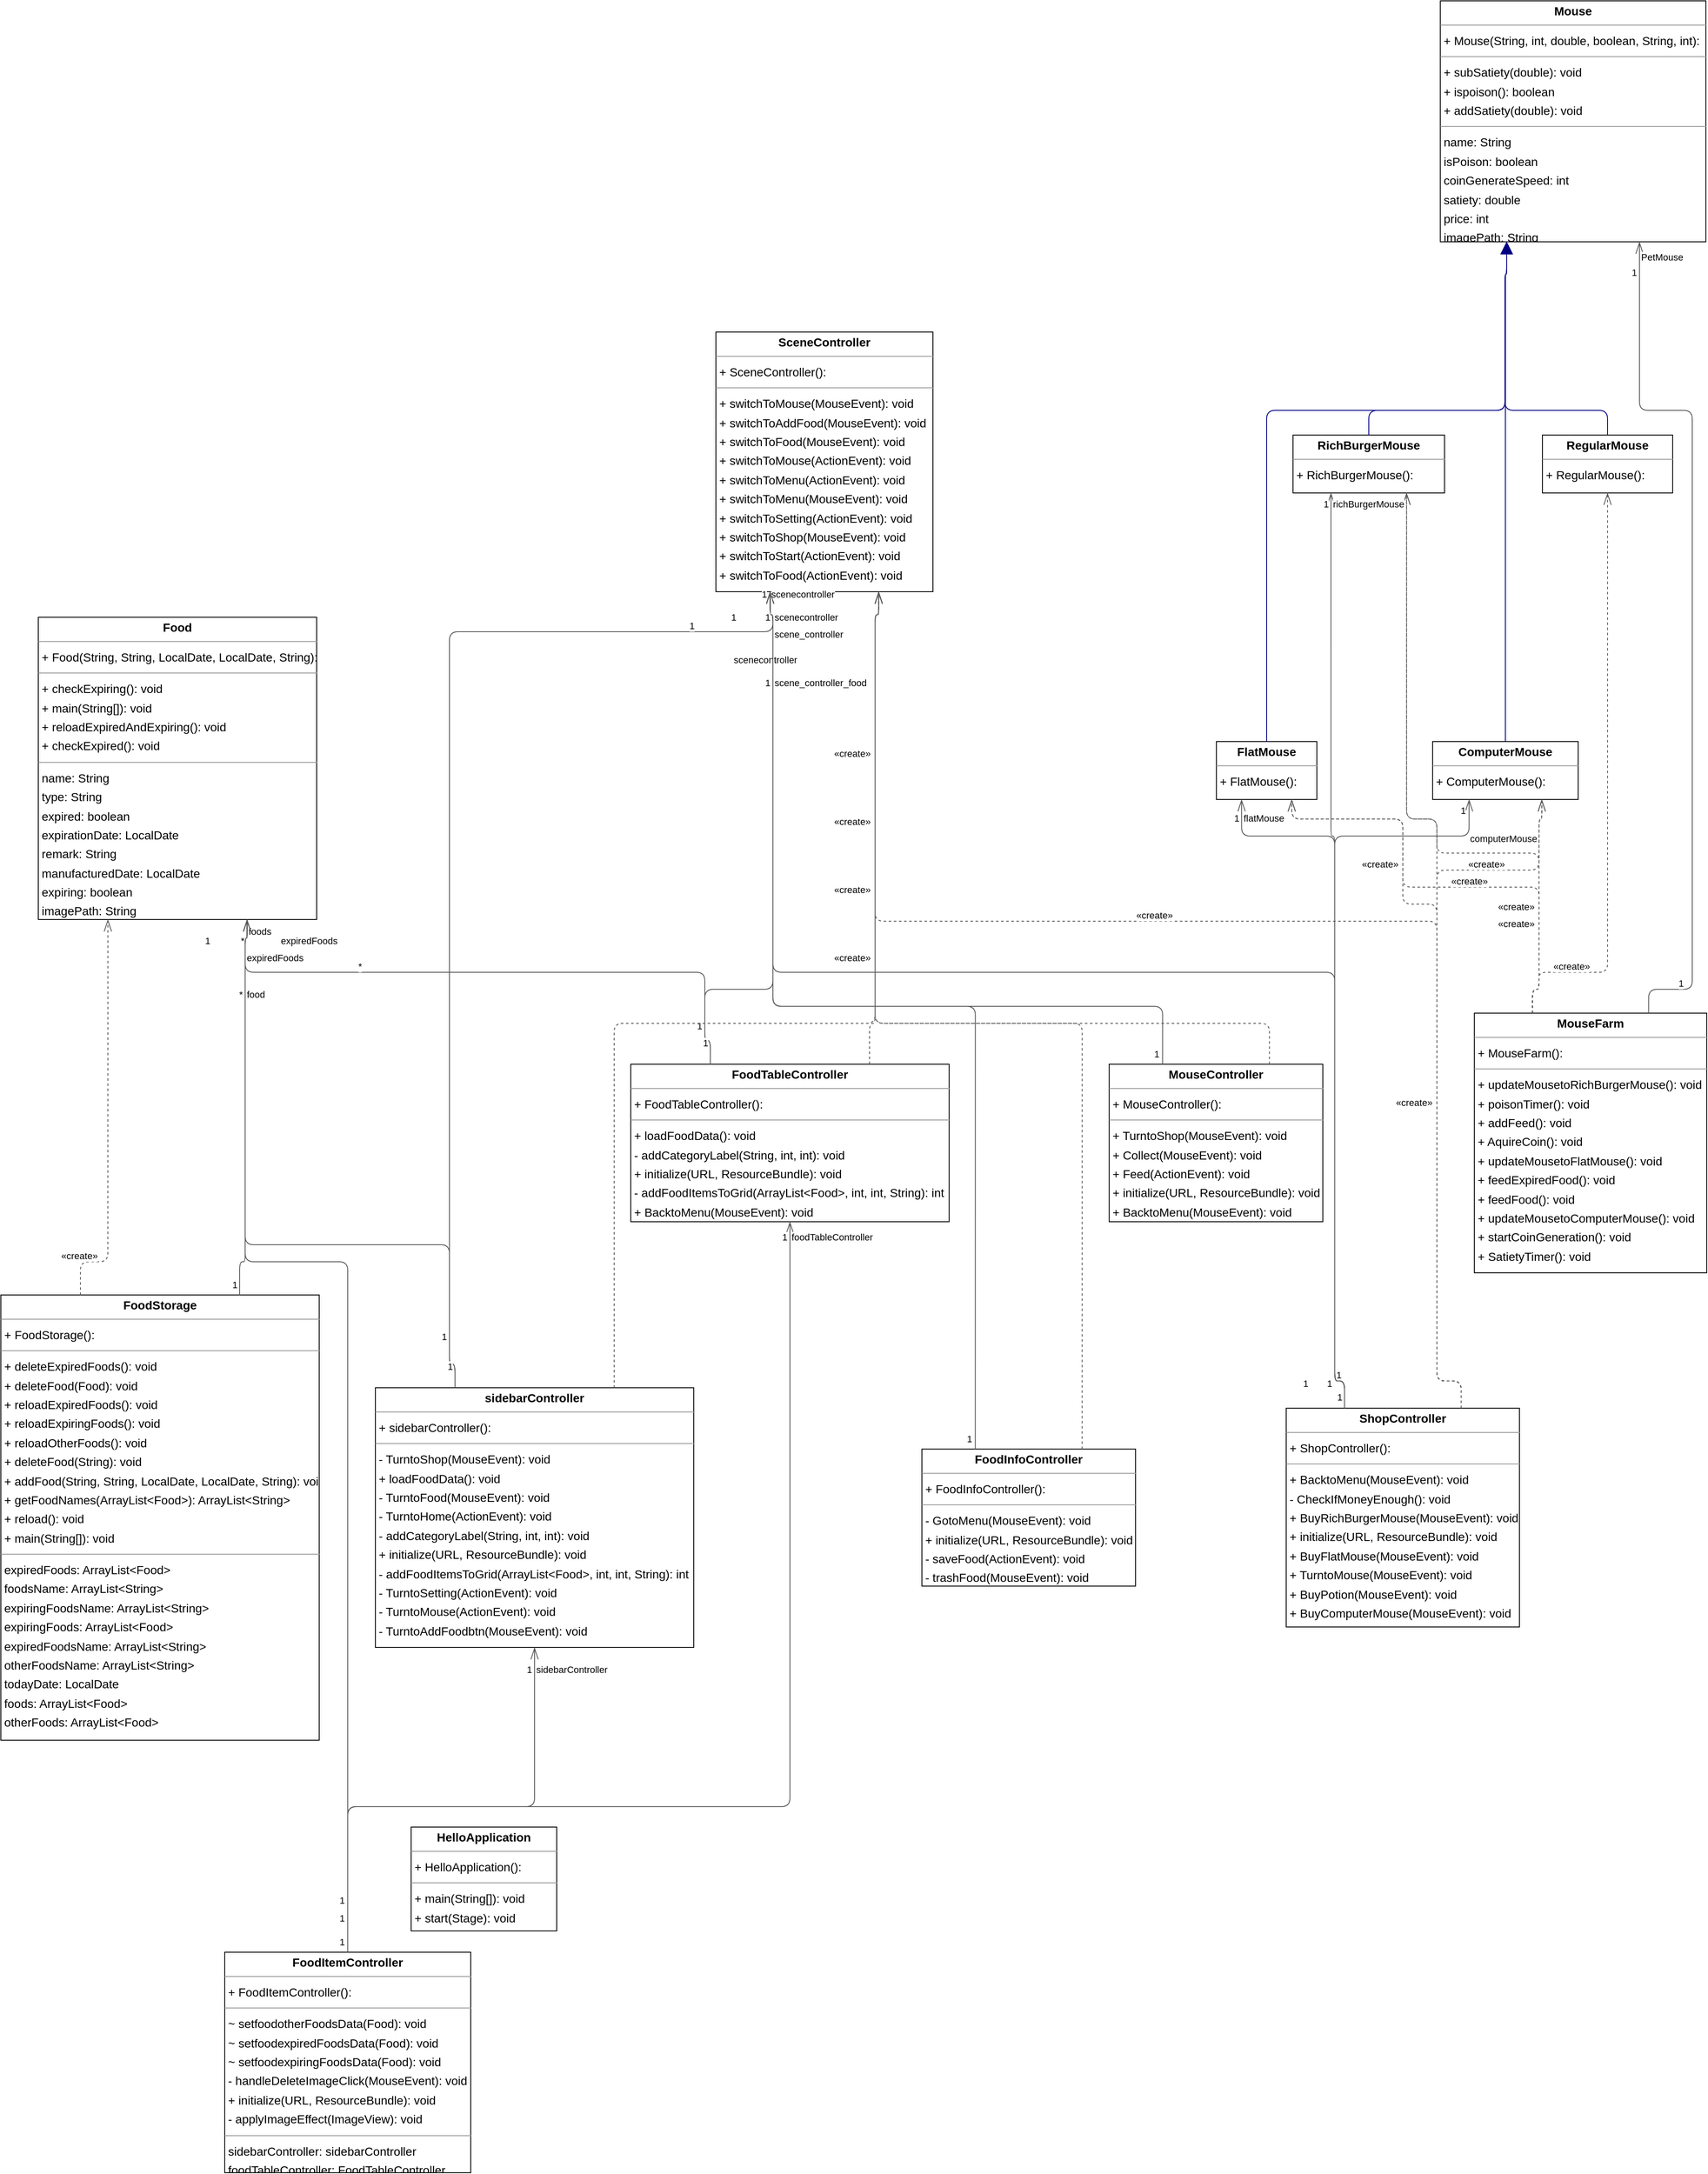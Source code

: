<mxGraphModel dx="0" dy="0" grid="1" gridSize="10" guides="1" tooltips="1" connect="1" arrows="1" fold="1" page="0" pageScale="1" background="none" math="0" shadow="0">
  <root>
    <mxCell id="0" />
    <mxCell id="1" parent="0" />
    <mxCell id="node0" parent="1" vertex="1" value="&lt;p style=&quot;margin:0px;margin-top:4px;text-align:center;&quot;&gt;&lt;b&gt;ComputerMouse&lt;/b&gt;&lt;/p&gt;&lt;hr size=&quot;1&quot;/&gt;&lt;p style=&quot;margin:0 0 0 4px;line-height:1.6;&quot;&gt;+ ComputerMouse(): &lt;/p&gt;" style="verticalAlign=top;align=left;overflow=fill;fontSize=14;fontFamily=Helvetica;html=1;rounded=0;shadow=0;comic=0;labelBackgroundColor=none;strokeWidth=1;">
      <mxGeometry x="1587" y="857" width="171" height="68" as="geometry" />
    </mxCell>
    <mxCell id="node13" parent="1" vertex="1" value="&lt;p style=&quot;margin:0px;margin-top:4px;text-align:center;&quot;&gt;&lt;b&gt;FlatMouse&lt;/b&gt;&lt;/p&gt;&lt;hr size=&quot;1&quot;/&gt;&lt;p style=&quot;margin:0 0 0 4px;line-height:1.6;&quot;&gt;+ FlatMouse(): &lt;/p&gt;" style="verticalAlign=top;align=left;overflow=fill;fontSize=14;fontFamily=Helvetica;html=1;rounded=0;shadow=0;comic=0;labelBackgroundColor=none;strokeWidth=1;">
      <mxGeometry x="1333" y="857" width="118" height="68" as="geometry" />
    </mxCell>
    <mxCell id="node7" parent="1" vertex="1" value="&lt;p style=&quot;margin:0px;margin-top:4px;text-align:center;&quot;&gt;&lt;b&gt;Food&lt;/b&gt;&lt;/p&gt;&lt;hr size=&quot;1&quot;/&gt;&lt;p style=&quot;margin:0 0 0 4px;line-height:1.6;&quot;&gt;+ Food(String, String, LocalDate, LocalDate, String): &lt;/p&gt;&lt;hr size=&quot;1&quot;/&gt;&lt;p style=&quot;margin:0 0 0 4px;line-height:1.6;&quot;&gt;+ checkExpiring(): void&lt;br/&gt;+ main(String[]): void&lt;br/&gt;+ reloadExpiredAndExpiring(): void&lt;br/&gt;+ checkExpired(): void&lt;/p&gt;&lt;hr size=&quot;1&quot;/&gt;&lt;p style=&quot;margin:0 0 0 4px;line-height:1.6;&quot;&gt; name: String&lt;br/&gt; type: String&lt;br/&gt; expired: boolean&lt;br/&gt; expirationDate: LocalDate&lt;br/&gt; remark: String&lt;br/&gt; manufacturedDate: LocalDate&lt;br/&gt; expiring: boolean&lt;br/&gt; imagePath: String&lt;/p&gt;" style="verticalAlign=top;align=left;overflow=fill;fontSize=14;fontFamily=Helvetica;html=1;rounded=0;shadow=0;comic=0;labelBackgroundColor=none;strokeWidth=1;">
      <mxGeometry x="-51" y="711" width="327" height="355" as="geometry" />
    </mxCell>
    <mxCell id="node11" parent="1" vertex="1" value="&lt;p style=&quot;margin:0px;margin-top:4px;text-align:center;&quot;&gt;&lt;b&gt;FoodInfoController&lt;/b&gt;&lt;/p&gt;&lt;hr size=&quot;1&quot;/&gt;&lt;p style=&quot;margin:0 0 0 4px;line-height:1.6;&quot;&gt;+ FoodInfoController(): &lt;/p&gt;&lt;hr size=&quot;1&quot;/&gt;&lt;p style=&quot;margin:0 0 0 4px;line-height:1.6;&quot;&gt;- GotoMenu(MouseEvent): void&lt;br/&gt;+ initialize(URL, ResourceBundle): void&lt;br/&gt;- saveFood(ActionEvent): void&lt;br/&gt;- trashFood(MouseEvent): void&lt;/p&gt;" style="verticalAlign=top;align=left;overflow=fill;fontSize=14;fontFamily=Helvetica;html=1;rounded=0;shadow=0;comic=0;labelBackgroundColor=none;strokeWidth=1;">
      <mxGeometry x="987" y="1688" width="251" height="161" as="geometry" />
    </mxCell>
    <mxCell id="node9" parent="1" vertex="1" value="&lt;p style=&quot;margin:0px;margin-top:4px;text-align:center;&quot;&gt;&lt;b&gt;FoodItemController&lt;/b&gt;&lt;/p&gt;&lt;hr size=&quot;1&quot;/&gt;&lt;p style=&quot;margin:0 0 0 4px;line-height:1.6;&quot;&gt;+ FoodItemController(): &lt;/p&gt;&lt;hr size=&quot;1&quot;/&gt;&lt;p style=&quot;margin:0 0 0 4px;line-height:1.6;&quot;&gt;~ setfoodotherFoodsData(Food): void&lt;br/&gt;~ setfoodexpiredFoodsData(Food): void&lt;br/&gt;~ setfoodexpiringFoodsData(Food): void&lt;br/&gt;- handleDeleteImageClick(MouseEvent): void&lt;br/&gt;+ initialize(URL, ResourceBundle): void&lt;br/&gt;- applyImageEffect(ImageView): void&lt;/p&gt;&lt;hr size=&quot;1&quot;/&gt;&lt;p style=&quot;margin:0 0 0 4px;line-height:1.6;&quot;&gt; sidebarController: sidebarController&lt;br/&gt; foodTableController: FoodTableController&lt;/p&gt;" style="verticalAlign=top;align=left;overflow=fill;fontSize=14;fontFamily=Helvetica;html=1;rounded=0;shadow=0;comic=0;labelBackgroundColor=none;strokeWidth=1;">
      <mxGeometry x="168" y="2279" width="289" height="259" as="geometry" />
    </mxCell>
    <mxCell id="node6" parent="1" vertex="1" value="&lt;p style=&quot;margin:0px;margin-top:4px;text-align:center;&quot;&gt;&lt;b&gt;FoodStorage&lt;/b&gt;&lt;/p&gt;&lt;hr size=&quot;1&quot;/&gt;&lt;p style=&quot;margin:0 0 0 4px;line-height:1.6;&quot;&gt;+ FoodStorage(): &lt;/p&gt;&lt;hr size=&quot;1&quot;/&gt;&lt;p style=&quot;margin:0 0 0 4px;line-height:1.6;&quot;&gt;+ deleteExpiredFoods(): void&lt;br/&gt;+ deleteFood(Food): void&lt;br/&gt;+ reloadExpiredFoods(): void&lt;br/&gt;+ reloadExpiringFoods(): void&lt;br/&gt;+ reloadOtherFoods(): void&lt;br/&gt;+ deleteFood(String): void&lt;br/&gt;+ addFood(String, String, LocalDate, LocalDate, String): void&lt;br/&gt;+ getFoodNames(ArrayList&amp;lt;Food&amp;gt;): ArrayList&amp;lt;String&amp;gt;&lt;br/&gt;+ reload(): void&lt;br/&gt;+ main(String[]): void&lt;/p&gt;&lt;hr size=&quot;1&quot;/&gt;&lt;p style=&quot;margin:0 0 0 4px;line-height:1.6;&quot;&gt; expiredFoods: ArrayList&amp;lt;Food&amp;gt;&lt;br/&gt; foodsName: ArrayList&amp;lt;String&amp;gt;&lt;br/&gt; expiringFoodsName: ArrayList&amp;lt;String&amp;gt;&lt;br/&gt; expiringFoods: ArrayList&amp;lt;Food&amp;gt;&lt;br/&gt; expiredFoodsName: ArrayList&amp;lt;String&amp;gt;&lt;br/&gt; otherFoodsName: ArrayList&amp;lt;String&amp;gt;&lt;br/&gt; todayDate: LocalDate&lt;br/&gt; foods: ArrayList&amp;lt;Food&amp;gt;&lt;br/&gt; otherFoods: ArrayList&amp;lt;Food&amp;gt;&lt;/p&gt;" style="verticalAlign=top;align=left;overflow=fill;fontSize=14;fontFamily=Helvetica;html=1;rounded=0;shadow=0;comic=0;labelBackgroundColor=none;strokeWidth=1;">
      <mxGeometry x="-95" y="1507" width="374" height="523" as="geometry" />
    </mxCell>
    <mxCell id="node5" parent="1" vertex="1" value="&lt;p style=&quot;margin:0px;margin-top:4px;text-align:center;&quot;&gt;&lt;b&gt;FoodTableController&lt;/b&gt;&lt;/p&gt;&lt;hr size=&quot;1&quot;/&gt;&lt;p style=&quot;margin:0 0 0 4px;line-height:1.6;&quot;&gt;+ FoodTableController(): &lt;/p&gt;&lt;hr size=&quot;1&quot;/&gt;&lt;p style=&quot;margin:0 0 0 4px;line-height:1.6;&quot;&gt;+ loadFoodData(): void&lt;br/&gt;- addCategoryLabel(String, int, int): void&lt;br/&gt;+ initialize(URL, ResourceBundle): void&lt;br/&gt;- addFoodItemsToGrid(ArrayList&amp;lt;Food&amp;gt;, int, int, String): int&lt;br/&gt;+ BacktoMenu(MouseEvent): void&lt;/p&gt;" style="verticalAlign=top;align=left;overflow=fill;fontSize=14;fontFamily=Helvetica;html=1;rounded=0;shadow=0;comic=0;labelBackgroundColor=none;strokeWidth=1;">
      <mxGeometry x="645" y="1236" width="374" height="185" as="geometry" />
    </mxCell>
    <mxCell id="node12" parent="1" vertex="1" value="&lt;p style=&quot;margin:0px;margin-top:4px;text-align:center;&quot;&gt;&lt;b&gt;HelloApplication&lt;/b&gt;&lt;/p&gt;&lt;hr size=&quot;1&quot;/&gt;&lt;p style=&quot;margin:0 0 0 4px;line-height:1.6;&quot;&gt;+ HelloApplication(): &lt;/p&gt;&lt;hr size=&quot;1&quot;/&gt;&lt;p style=&quot;margin:0 0 0 4px;line-height:1.6;&quot;&gt;+ main(String[]): void&lt;br/&gt;+ start(Stage): void&lt;/p&gt;" style="verticalAlign=top;align=left;overflow=fill;fontSize=14;fontFamily=Helvetica;html=1;rounded=0;shadow=0;comic=0;labelBackgroundColor=none;strokeWidth=1;">
      <mxGeometry x="387" y="2132" width="171" height="122" as="geometry" />
    </mxCell>
    <mxCell id="node1" parent="1" vertex="1" value="&lt;p style=&quot;margin:0px;margin-top:4px;text-align:center;&quot;&gt;&lt;b&gt;Mouse&lt;/b&gt;&lt;/p&gt;&lt;hr size=&quot;1&quot;/&gt;&lt;p style=&quot;margin:0 0 0 4px;line-height:1.6;&quot;&gt;+ Mouse(String, int, double, boolean, String, int): &lt;/p&gt;&lt;hr size=&quot;1&quot;/&gt;&lt;p style=&quot;margin:0 0 0 4px;line-height:1.6;&quot;&gt;+ subSatiety(double): void&lt;br/&gt;+ ispoison(): boolean&lt;br/&gt;+ addSatiety(double): void&lt;/p&gt;&lt;hr size=&quot;1&quot;/&gt;&lt;p style=&quot;margin:0 0 0 4px;line-height:1.6;&quot;&gt; name: String&lt;br/&gt; isPoison: boolean&lt;br/&gt; coinGenerateSpeed: int&lt;br/&gt; satiety: double&lt;br/&gt; price: int&lt;br/&gt; imagePath: String&lt;/p&gt;" style="verticalAlign=top;align=left;overflow=fill;fontSize=14;fontFamily=Helvetica;html=1;rounded=0;shadow=0;comic=0;labelBackgroundColor=none;strokeWidth=1;">
      <mxGeometry x="1596" y="-13" width="312" height="283" as="geometry" />
    </mxCell>
    <mxCell id="node3" parent="1" vertex="1" value="&lt;p style=&quot;margin:0px;margin-top:4px;text-align:center;&quot;&gt;&lt;b&gt;MouseController&lt;/b&gt;&lt;/p&gt;&lt;hr size=&quot;1&quot;/&gt;&lt;p style=&quot;margin:0 0 0 4px;line-height:1.6;&quot;&gt;+ MouseController(): &lt;/p&gt;&lt;hr size=&quot;1&quot;/&gt;&lt;p style=&quot;margin:0 0 0 4px;line-height:1.6;&quot;&gt;+ TurntoShop(MouseEvent): void&lt;br/&gt;+ Collect(MouseEvent): void&lt;br/&gt;+ Feed(ActionEvent): void&lt;br/&gt;+ initialize(URL, ResourceBundle): void&lt;br/&gt;+ BacktoMenu(MouseEvent): void&lt;/p&gt;" style="verticalAlign=top;align=left;overflow=fill;fontSize=14;fontFamily=Helvetica;html=1;rounded=0;shadow=0;comic=0;labelBackgroundColor=none;strokeWidth=1;">
      <mxGeometry x="1207" y="1236" width="251" height="185" as="geometry" />
    </mxCell>
    <mxCell id="node15" parent="1" vertex="1" value="&lt;p style=&quot;margin:0px;margin-top:4px;text-align:center;&quot;&gt;&lt;b&gt;MouseFarm&lt;/b&gt;&lt;/p&gt;&lt;hr size=&quot;1&quot;/&gt;&lt;p style=&quot;margin:0 0 0 4px;line-height:1.6;&quot;&gt;+ MouseFarm(): &lt;/p&gt;&lt;hr size=&quot;1&quot;/&gt;&lt;p style=&quot;margin:0 0 0 4px;line-height:1.6;&quot;&gt;+ updateMousetoRichBurgerMouse(): void&lt;br/&gt;+ poisonTimer(): void&lt;br/&gt;+ addFeed(): void&lt;br/&gt;+ AquireCoin(): void&lt;br/&gt;+ updateMousetoFlatMouse(): void&lt;br/&gt;+ feedExpiredFood(): void&lt;br/&gt;+ feedFood(): void&lt;br/&gt;+ updateMousetoComputerMouse(): void&lt;br/&gt;+ startCoinGeneration(): void&lt;br/&gt;+ SatietyTimer(): void&lt;/p&gt;" style="verticalAlign=top;align=left;overflow=fill;fontSize=14;fontFamily=Helvetica;html=1;rounded=0;shadow=0;comic=0;labelBackgroundColor=none;strokeWidth=1;">
      <mxGeometry x="1636" y="1176" width="273" height="305" as="geometry" />
    </mxCell>
    <mxCell id="node8" parent="1" vertex="1" value="&lt;p style=&quot;margin:0px;margin-top:4px;text-align:center;&quot;&gt;&lt;b&gt;RegularMouse&lt;/b&gt;&lt;/p&gt;&lt;hr size=&quot;1&quot;/&gt;&lt;p style=&quot;margin:0 0 0 4px;line-height:1.6;&quot;&gt;+ RegularMouse(): &lt;/p&gt;" style="verticalAlign=top;align=left;overflow=fill;fontSize=14;fontFamily=Helvetica;html=1;rounded=0;shadow=0;comic=0;labelBackgroundColor=none;strokeWidth=1;">
      <mxGeometry x="1716" y="497" width="153" height="68" as="geometry" />
    </mxCell>
    <mxCell id="node4" parent="1" vertex="1" value="&lt;p style=&quot;margin:0px;margin-top:4px;text-align:center;&quot;&gt;&lt;b&gt;RichBurgerMouse&lt;/b&gt;&lt;/p&gt;&lt;hr size=&quot;1&quot;/&gt;&lt;p style=&quot;margin:0 0 0 4px;line-height:1.6;&quot;&gt;+ RichBurgerMouse(): &lt;/p&gt;" style="verticalAlign=top;align=left;overflow=fill;fontSize=14;fontFamily=Helvetica;html=1;rounded=0;shadow=0;comic=0;labelBackgroundColor=none;strokeWidth=1;">
      <mxGeometry x="1423" y="497" width="178" height="68" as="geometry" />
    </mxCell>
    <mxCell id="node2" parent="1" vertex="1" value="&lt;p style=&quot;margin:0px;margin-top:4px;text-align:center;&quot;&gt;&lt;b&gt;SceneController&lt;/b&gt;&lt;/p&gt;&lt;hr size=&quot;1&quot;/&gt;&lt;p style=&quot;margin:0 0 0 4px;line-height:1.6;&quot;&gt;+ SceneController(): &lt;/p&gt;&lt;hr size=&quot;1&quot;/&gt;&lt;p style=&quot;margin:0 0 0 4px;line-height:1.6;&quot;&gt;+ switchToMouse(MouseEvent): void&lt;br/&gt;+ switchToAddFood(MouseEvent): void&lt;br/&gt;+ switchToFood(MouseEvent): void&lt;br/&gt;+ switchToMouse(ActionEvent): void&lt;br/&gt;+ switchToMenu(ActionEvent): void&lt;br/&gt;+ switchToMenu(MouseEvent): void&lt;br/&gt;+ switchToSetting(ActionEvent): void&lt;br/&gt;+ switchToShop(MouseEvent): void&lt;br/&gt;+ switchToStart(ActionEvent): void&lt;br/&gt;+ switchToFood(ActionEvent): void&lt;/p&gt;" style="verticalAlign=top;align=left;overflow=fill;fontSize=14;fontFamily=Helvetica;html=1;rounded=0;shadow=0;comic=0;labelBackgroundColor=none;strokeWidth=1;">
      <mxGeometry x="745" y="376" width="255" height="305" as="geometry" />
    </mxCell>
    <mxCell id="node10" parent="1" vertex="1" value="&lt;p style=&quot;margin:0px;margin-top:4px;text-align:center;&quot;&gt;&lt;b&gt;ShopController&lt;/b&gt;&lt;/p&gt;&lt;hr size=&quot;1&quot;/&gt;&lt;p style=&quot;margin:0 0 0 4px;line-height:1.6;&quot;&gt;+ ShopController(): &lt;/p&gt;&lt;hr size=&quot;1&quot;/&gt;&lt;p style=&quot;margin:0 0 0 4px;line-height:1.6;&quot;&gt;+ BacktoMenu(MouseEvent): void&lt;br/&gt;- CheckIfMoneyEnough(): void&lt;br/&gt;+ BuyRichBurgerMouse(MouseEvent): void&lt;br/&gt;+ initialize(URL, ResourceBundle): void&lt;br/&gt;+ BuyFlatMouse(MouseEvent): void&lt;br/&gt;+ TurntoMouse(MouseEvent): void&lt;br/&gt;+ BuyPotion(MouseEvent): void&lt;br/&gt;+ BuyComputerMouse(MouseEvent): void&lt;/p&gt;" style="verticalAlign=top;align=left;overflow=fill;fontSize=14;fontFamily=Helvetica;html=1;rounded=0;shadow=0;comic=0;labelBackgroundColor=none;strokeWidth=1;">
      <mxGeometry x="1415" y="1640" width="274" height="257" as="geometry" />
    </mxCell>
    <mxCell id="node14" parent="1" vertex="1" value="&lt;p style=&quot;margin:0px;margin-top:4px;text-align:center;&quot;&gt;&lt;b&gt;sidebarController&lt;/b&gt;&lt;/p&gt;&lt;hr size=&quot;1&quot;/&gt;&lt;p style=&quot;margin:0 0 0 4px;line-height:1.6;&quot;&gt;+ sidebarController(): &lt;/p&gt;&lt;hr size=&quot;1&quot;/&gt;&lt;p style=&quot;margin:0 0 0 4px;line-height:1.6;&quot;&gt;- TurntoShop(MouseEvent): void&lt;br/&gt;+ loadFoodData(): void&lt;br/&gt;- TurntoFood(MouseEvent): void&lt;br/&gt;- TurntoHome(ActionEvent): void&lt;br/&gt;- addCategoryLabel(String, int, int): void&lt;br/&gt;+ initialize(URL, ResourceBundle): void&lt;br/&gt;- addFoodItemsToGrid(ArrayList&amp;lt;Food&amp;gt;, int, int, String): int&lt;br/&gt;- TurntoSetting(ActionEvent): void&lt;br/&gt;- TurntoMouse(ActionEvent): void&lt;br/&gt;- TurntoAddFoodbtn(MouseEvent): void&lt;/p&gt;" style="verticalAlign=top;align=left;overflow=fill;fontSize=14;fontFamily=Helvetica;html=1;rounded=0;shadow=0;comic=0;labelBackgroundColor=none;strokeWidth=1;">
      <mxGeometry x="345" y="1616" width="374" height="305" as="geometry" />
    </mxCell>
    <mxCell id="edge0" edge="1" value="" parent="1" source="node0" target="node1" style="html=1;rounded=1;edgeStyle=orthogonalEdgeStyle;dashed=0;startArrow=none;endArrow=block;endSize=12;strokeColor=#000082;exitX=0.500;exitY=0.001;exitDx=0;exitDy=0;entryX=0.250;entryY=1.000;entryDx=0;entryDy=0;">
      <mxGeometry width="50" height="50" relative="1" as="geometry">
        <Array as="points">
          <mxPoint x="1672" y="308" />
          <mxPoint x="1674" y="308" />
        </Array>
      </mxGeometry>
    </mxCell>
    <mxCell id="edge1" edge="1" value="" parent="1" source="node13" target="node1" style="html=1;rounded=1;edgeStyle=orthogonalEdgeStyle;dashed=0;startArrow=none;endArrow=block;endSize=12;strokeColor=#000082;exitX=0.500;exitY=0.001;exitDx=0;exitDy=0;entryX=0.250;entryY=1.000;entryDx=0;entryDy=0;">
      <mxGeometry width="50" height="50" relative="1" as="geometry">
        <Array as="points">
          <mxPoint x="1392" y="468" />
          <mxPoint x="1672" y="468" />
          <mxPoint x="1672" y="308" />
          <mxPoint x="1674" y="308" />
        </Array>
      </mxGeometry>
    </mxCell>
    <mxCell id="edge23" edge="1" value="" parent="1" source="node11" target="node2" style="html=1;rounded=1;edgeStyle=orthogonalEdgeStyle;dashed=0;startArrow=diamondThinstartSize=12;endArrow=openThin;endSize=12;strokeColor=#595959;exitX=0.250;exitY=0.000;exitDx=0;exitDy=0;entryX=0.250;entryY=1.000;entryDx=0;entryDy=0;">
      <mxGeometry width="50" height="50" relative="1" as="geometry">
        <Array as="points">
          <mxPoint x="1049" y="1168" />
          <mxPoint x="812" y="1168" />
          <mxPoint x="812" y="708" />
          <mxPoint x="808" y="708" />
        </Array>
      </mxGeometry>
    </mxCell>
    <mxCell id="label138" parent="edge23" vertex="1" connectable="0" value="1" style="edgeLabel;resizable=0;html=1;align=left;verticalAlign=top;strokeColor=default;">
      <mxGeometry x="1038" y="1663" as="geometry" />
    </mxCell>
    <mxCell id="label142" parent="edge23" vertex="1" connectable="0" value="1" style="edgeLabel;resizable=0;html=1;align=left;verticalAlign=top;strokeColor=default;">
      <mxGeometry x="761" y="698" as="geometry" />
    </mxCell>
    <mxCell id="label143" parent="edge23" vertex="1" connectable="0" value="scene_controller_food" style="edgeLabel;resizable=0;html=1;align=left;verticalAlign=top;strokeColor=default;">
      <mxGeometry x="812" y="775" as="geometry" />
    </mxCell>
    <mxCell id="edge27" edge="1" value="" parent="1" source="node11" target="node2" style="html=1;rounded=1;edgeStyle=orthogonalEdgeStyle;dashed=1;startArrow=none;endArrow=openThin;endSize=12;strokeColor=#595959;exitX=0.750;exitY=0.000;exitDx=0;exitDy=0;entryX=0.750;entryY=1.000;entryDx=0;entryDy=0;">
      <mxGeometry width="50" height="50" relative="1" as="geometry">
        <Array as="points">
          <mxPoint x="1175" y="1188" />
          <mxPoint x="932" y="1188" />
          <mxPoint x="932" y="708" />
          <mxPoint x="936" y="708" />
        </Array>
      </mxGeometry>
    </mxCell>
    <mxCell id="label164" parent="edge27" vertex="1" connectable="0" value="«create»" style="edgeLabel;resizable=0;html=1;align=left;verticalAlign=top;strokeColor=default;">
      <mxGeometry x="882" y="858" as="geometry" />
    </mxCell>
    <mxCell id="edge6" edge="1" value="" parent="1" source="node9" target="node7" style="html=1;rounded=1;edgeStyle=orthogonalEdgeStyle;dashed=0;startArrow=diamondThinstartSize=12;endArrow=openThin;endSize=12;strokeColor=#595959;exitX=0.500;exitY=0.000;exitDx=0;exitDy=0;entryX=0.750;entryY=1.000;entryDx=0;entryDy=0;">
      <mxGeometry width="50" height="50" relative="1" as="geometry">
        <Array as="points">
          <mxPoint x="312" y="1468" />
          <mxPoint x="192" y="1468" />
          <mxPoint x="192" y="1088" />
          <mxPoint x="194" y="1088" />
        </Array>
      </mxGeometry>
    </mxCell>
    <mxCell id="label36" parent="edge6" vertex="1" connectable="0" value="1" style="edgeLabel;resizable=0;html=1;align=left;verticalAlign=top;strokeColor=default;">
      <mxGeometry x="301" y="2254" as="geometry" />
    </mxCell>
    <mxCell id="label40" parent="edge6" vertex="1" connectable="0" value="1" style="edgeLabel;resizable=0;html=1;align=left;verticalAlign=top;strokeColor=default;">
      <mxGeometry x="143" y="1078" as="geometry" />
    </mxCell>
    <mxCell id="label41" parent="edge6" vertex="1" connectable="0" value="food" style="edgeLabel;resizable=0;html=1;align=left;verticalAlign=top;strokeColor=default;">
      <mxGeometry x="192" y="1141" as="geometry" />
    </mxCell>
    <mxCell id="edge11" edge="1" value="" parent="1" source="node9" target="node5" style="html=1;rounded=1;edgeStyle=orthogonalEdgeStyle;dashed=0;startArrow=diamondThinstartSize=12;endArrow=openThin;endSize=12;strokeColor=#595959;exitX=0.500;exitY=0.000;exitDx=0;exitDy=0;entryX=0.500;entryY=1.000;entryDx=0;entryDy=0;">
      <mxGeometry width="50" height="50" relative="1" as="geometry">
        <Array as="points">
          <mxPoint x="312" y="2108" />
          <mxPoint x="832" y="2108" />
        </Array>
      </mxGeometry>
    </mxCell>
    <mxCell id="label66" parent="edge11" vertex="1" connectable="0" value="1" style="edgeLabel;resizable=0;html=1;align=left;verticalAlign=top;strokeColor=default;">
      <mxGeometry x="301" y="2226" as="geometry" />
    </mxCell>
    <mxCell id="label70" parent="edge11" vertex="1" connectable="0" value="1" style="edgeLabel;resizable=0;html=1;align=left;verticalAlign=top;strokeColor=default;">
      <mxGeometry x="821" y="1426" as="geometry" />
    </mxCell>
    <mxCell id="label71" parent="edge11" vertex="1" connectable="0" value="foodTableController" style="edgeLabel;resizable=0;html=1;align=left;verticalAlign=top;strokeColor=default;">
      <mxGeometry x="832" y="1426" as="geometry" />
    </mxCell>
    <mxCell id="edge13" edge="1" value="" parent="1" source="node9" target="node14" style="html=1;rounded=1;edgeStyle=orthogonalEdgeStyle;dashed=0;startArrow=diamondThinstartSize=12;endArrow=openThin;endSize=12;strokeColor=#595959;exitX=0.500;exitY=0.000;exitDx=0;exitDy=0;entryX=0.500;entryY=1.000;entryDx=0;entryDy=0;">
      <mxGeometry width="50" height="50" relative="1" as="geometry">
        <Array as="points">
          <mxPoint x="312" y="2108" />
          <mxPoint x="532" y="2108" />
        </Array>
      </mxGeometry>
    </mxCell>
    <mxCell id="label78" parent="edge13" vertex="1" connectable="0" value="1" style="edgeLabel;resizable=0;html=1;align=left;verticalAlign=top;strokeColor=default;">
      <mxGeometry x="301" y="2205" as="geometry" />
    </mxCell>
    <mxCell id="label82" parent="edge13" vertex="1" connectable="0" value="1" style="edgeLabel;resizable=0;html=1;align=left;verticalAlign=top;strokeColor=default;">
      <mxGeometry x="521" y="1934" as="geometry" />
    </mxCell>
    <mxCell id="label83" parent="edge13" vertex="1" connectable="0" value="sidebarController" style="edgeLabel;resizable=0;html=1;align=left;verticalAlign=top;strokeColor=default;">
      <mxGeometry x="532" y="1934" as="geometry" />
    </mxCell>
    <mxCell id="edge19" edge="1" value="" parent="1" source="node6" target="node7" style="html=1;rounded=1;edgeStyle=orthogonalEdgeStyle;dashed=0;startArrow=diamondThinstartSize=12;endArrow=openThin;endSize=12;strokeColor=#595959;exitX=0.750;exitY=0.000;exitDx=0;exitDy=0;entryX=0.750;entryY=1.000;entryDx=0;entryDy=0;">
      <mxGeometry width="50" height="50" relative="1" as="geometry">
        <Array as="points">
          <mxPoint x="186" y="1468" />
          <mxPoint x="192" y="1468" />
          <mxPoint x="192" y="1088" />
          <mxPoint x="194" y="1088" />
        </Array>
      </mxGeometry>
    </mxCell>
    <mxCell id="label114" parent="edge19" vertex="1" connectable="0" value="1" style="edgeLabel;resizable=0;html=1;align=left;verticalAlign=top;strokeColor=default;">
      <mxGeometry x="175" y="1482" as="geometry" />
    </mxCell>
    <mxCell id="label118" parent="edge19" vertex="1" connectable="0" value="*" style="edgeLabel;resizable=0;html=1;align=left;verticalAlign=top;strokeColor=default;">
      <mxGeometry x="183" y="1141" as="geometry" />
    </mxCell>
    <mxCell id="label119" parent="edge19" vertex="1" connectable="0" value="foods" style="edgeLabel;resizable=0;html=1;align=left;verticalAlign=top;strokeColor=default;">
      <mxGeometry x="194" y="1067" as="geometry" />
    </mxCell>
    <mxCell id="edge21" edge="1" value="" parent="1" source="node6" target="node7" style="html=1;rounded=1;edgeStyle=orthogonalEdgeStyle;dashed=1;startArrow=none;endArrow=openThin;endSize=12;strokeColor=#595959;exitX=0.250;exitY=0.000;exitDx=0;exitDy=0;entryX=0.250;entryY=1.000;entryDx=0;entryDy=0;">
      <mxGeometry width="50" height="50" relative="1" as="geometry">
        <Array as="points">
          <mxPoint x="-1" y="1468" />
          <mxPoint x="30" y="1468" />
        </Array>
      </mxGeometry>
    </mxCell>
    <mxCell id="label128" parent="edge21" vertex="1" connectable="0" value="«create»" style="edgeLabel;resizable=0;html=1;align=left;verticalAlign=top;strokeColor=default;">
      <mxGeometry x="-26" y="1448" as="geometry" />
    </mxCell>
    <mxCell id="edge29" edge="1" value="" parent="1" source="node5" target="node7" style="html=1;rounded=1;edgeStyle=orthogonalEdgeStyle;dashed=0;startArrow=diamondThinstartSize=12;endArrow=openThin;endSize=12;strokeColor=#595959;exitX=0.250;exitY=0.000;exitDx=0;exitDy=0;entryX=0.750;entryY=1.000;entryDx=0;entryDy=0;">
      <mxGeometry width="50" height="50" relative="1" as="geometry">
        <Array as="points">
          <mxPoint x="739" y="1208" />
          <mxPoint x="732" y="1208" />
          <mxPoint x="732" y="1128" />
          <mxPoint x="192" y="1128" />
          <mxPoint x="192" y="1088" />
          <mxPoint x="194" y="1088" />
        </Array>
      </mxGeometry>
    </mxCell>
    <mxCell id="label174" parent="edge29" vertex="1" connectable="0" value="1" style="edgeLabel;resizable=0;html=1;align=left;verticalAlign=top;strokeColor=default;">
      <mxGeometry x="721" y="1178" as="geometry" />
    </mxCell>
    <mxCell id="label178" parent="edge29" vertex="1" connectable="0" value="*" style="edgeLabel;resizable=0;html=1;align=left;verticalAlign=top;strokeColor=default;">
      <mxGeometry x="323" y="1108" as="geometry" />
    </mxCell>
    <mxCell id="label179" parent="edge29" vertex="1" connectable="0" value="expiredFoods" style="edgeLabel;resizable=0;html=1;align=left;verticalAlign=top;strokeColor=default;">
      <mxGeometry x="192" y="1098" as="geometry" />
    </mxCell>
    <mxCell id="edge18" edge="1" value="" parent="1" source="node5" target="node2" style="html=1;rounded=1;edgeStyle=orthogonalEdgeStyle;dashed=1;startArrow=none;endArrow=openThin;endSize=12;strokeColor=#595959;exitX=0.750;exitY=0.000;exitDx=0;exitDy=0;entryX=0.750;entryY=1.000;entryDx=0;entryDy=0;">
      <mxGeometry width="50" height="50" relative="1" as="geometry">
        <Array as="points">
          <mxPoint x="926" y="1188" />
          <mxPoint x="932" y="1188" />
          <mxPoint x="932" y="708" />
          <mxPoint x="936" y="708" />
        </Array>
      </mxGeometry>
    </mxCell>
    <mxCell id="label110" parent="edge18" vertex="1" connectable="0" value="«create»" style="edgeLabel;resizable=0;html=1;align=left;verticalAlign=top;strokeColor=default;">
      <mxGeometry x="882" y="1098" as="geometry" />
    </mxCell>
    <mxCell id="edge26" edge="1" value="" parent="1" source="node5" target="node2" style="html=1;rounded=1;edgeStyle=orthogonalEdgeStyle;dashed=0;startArrow=diamondThinstartSize=12;endArrow=openThin;endSize=12;strokeColor=#595959;exitX=0.250;exitY=0.000;exitDx=0;exitDy=0;entryX=0.250;entryY=1.000;entryDx=0;entryDy=0;">
      <mxGeometry width="50" height="50" relative="1" as="geometry">
        <Array as="points">
          <mxPoint x="739" y="1208" />
          <mxPoint x="732" y="1208" />
          <mxPoint x="732" y="1148" />
          <mxPoint x="812" y="1148" />
          <mxPoint x="812" y="708" />
          <mxPoint x="808" y="708" />
        </Array>
      </mxGeometry>
    </mxCell>
    <mxCell id="label156" parent="edge26" vertex="1" connectable="0" value="1" style="edgeLabel;resizable=0;html=1;align=left;verticalAlign=top;strokeColor=default;">
      <mxGeometry x="728" y="1198" as="geometry" />
    </mxCell>
    <mxCell id="label160" parent="edge26" vertex="1" connectable="0" value="1" style="edgeLabel;resizable=0;html=1;align=left;verticalAlign=top;strokeColor=default;">
      <mxGeometry x="797" y="671" as="geometry" />
    </mxCell>
    <mxCell id="label161" parent="edge26" vertex="1" connectable="0" value="scenecontroller" style="edgeLabel;resizable=0;html=1;align=left;verticalAlign=top;strokeColor=default;">
      <mxGeometry x="764" y="748" as="geometry" />
    </mxCell>
    <mxCell id="edge9" edge="1" value="" parent="1" source="node3" target="node2" style="html=1;rounded=1;edgeStyle=orthogonalEdgeStyle;dashed=0;startArrow=diamondThinstartSize=12;endArrow=openThin;endSize=12;strokeColor=#595959;exitX=0.250;exitY=0.000;exitDx=0;exitDy=0;entryX=0.250;entryY=1.000;entryDx=0;entryDy=0;">
      <mxGeometry width="50" height="50" relative="1" as="geometry">
        <Array as="points">
          <mxPoint x="1269" y="1168" />
          <mxPoint x="812" y="1168" />
          <mxPoint x="812" y="708" />
          <mxPoint x="808" y="708" />
        </Array>
      </mxGeometry>
    </mxCell>
    <mxCell id="label54" parent="edge9" vertex="1" connectable="0" value="1" style="edgeLabel;resizable=0;html=1;align=left;verticalAlign=top;strokeColor=default;">
      <mxGeometry x="1258" y="1211" as="geometry" />
    </mxCell>
    <mxCell id="label58" parent="edge9" vertex="1" connectable="0" value="1" style="edgeLabel;resizable=0;html=1;align=left;verticalAlign=top;strokeColor=default;">
      <mxGeometry x="801" y="775" as="geometry" />
    </mxCell>
    <mxCell id="label59" parent="edge9" vertex="1" connectable="0" value="scenecontroller" style="edgeLabel;resizable=0;html=1;align=left;verticalAlign=top;strokeColor=default;">
      <mxGeometry x="812" y="698" as="geometry" />
    </mxCell>
    <mxCell id="edge14" edge="1" value="" parent="1" source="node3" target="node2" style="html=1;rounded=1;edgeStyle=orthogonalEdgeStyle;dashed=1;startArrow=none;endArrow=openThin;endSize=12;strokeColor=#595959;exitX=0.750;exitY=0.000;exitDx=0;exitDy=0;entryX=0.750;entryY=1.000;entryDx=0;entryDy=0;">
      <mxGeometry width="50" height="50" relative="1" as="geometry">
        <Array as="points">
          <mxPoint x="1395" y="1188" />
          <mxPoint x="932" y="1188" />
          <mxPoint x="932" y="708" />
          <mxPoint x="936" y="708" />
        </Array>
      </mxGeometry>
    </mxCell>
    <mxCell id="label86" parent="edge14" vertex="1" connectable="0" value="«create»" style="edgeLabel;resizable=0;html=1;align=left;verticalAlign=top;strokeColor=default;">
      <mxGeometry x="882" y="938" as="geometry" />
    </mxCell>
    <mxCell id="edge28" edge="1" value="" parent="1" source="node15" target="node0" style="html=1;rounded=1;edgeStyle=orthogonalEdgeStyle;dashed=1;startArrow=none;endArrow=openThin;endSize=12;strokeColor=#595959;exitX=0.250;exitY=0.000;exitDx=0;exitDy=0;entryX=0.750;entryY=1.000;entryDx=0;entryDy=0;">
      <mxGeometry width="50" height="50" relative="1" as="geometry">
        <Array as="points">
          <mxPoint x="1704" y="1148" />
          <mxPoint x="1712" y="1148" />
          <mxPoint x="1712" y="948" />
          <mxPoint x="1715" y="948" />
        </Array>
      </mxGeometry>
    </mxCell>
    <mxCell id="label170" parent="edge28" vertex="1" connectable="0" value="«create»" style="edgeLabel;resizable=0;html=1;align=left;verticalAlign=top;strokeColor=default;">
      <mxGeometry x="1662" y="1038" as="geometry" />
    </mxCell>
    <mxCell id="edge10" edge="1" value="" parent="1" source="node15" target="node13" style="html=1;rounded=1;edgeStyle=orthogonalEdgeStyle;dashed=1;startArrow=none;endArrow=openThin;endSize=12;strokeColor=#595959;exitX=0.250;exitY=0.000;exitDx=0;exitDy=0;entryX=0.750;entryY=1.000;entryDx=0;entryDy=0;">
      <mxGeometry width="50" height="50" relative="1" as="geometry">
        <Array as="points">
          <mxPoint x="1704" y="1148" />
          <mxPoint x="1712" y="1148" />
          <mxPoint x="1712" y="1028" />
          <mxPoint x="1552" y="1028" />
          <mxPoint x="1552" y="948" />
          <mxPoint x="1422" y="948" />
        </Array>
      </mxGeometry>
    </mxCell>
    <mxCell id="label62" parent="edge10" vertex="1" connectable="0" value="«create»" style="edgeLabel;resizable=0;html=1;align=left;verticalAlign=top;strokeColor=default;">
      <mxGeometry x="1607" y="1008" as="geometry" />
    </mxCell>
    <mxCell id="edge25" edge="1" value="" parent="1" source="node15" target="node1" style="html=1;rounded=1;edgeStyle=orthogonalEdgeStyle;dashed=0;startArrow=diamondThinstartSize=12;endArrow=openThin;endSize=12;strokeColor=#595959;exitX=0.750;exitY=0.000;exitDx=0;exitDy=0;entryX=0.750;entryY=1.000;entryDx=0;entryDy=0;">
      <mxGeometry width="50" height="50" relative="1" as="geometry">
        <Array as="points">
          <mxPoint x="1840" y="1148" />
          <mxPoint x="1892" y="1148" />
          <mxPoint x="1892" y="468" />
          <mxPoint x="1830" y="468" />
        </Array>
      </mxGeometry>
    </mxCell>
    <mxCell id="label150" parent="edge25" vertex="1" connectable="0" value="1" style="edgeLabel;resizable=0;html=1;align=left;verticalAlign=top;strokeColor=default;">
      <mxGeometry x="1874" y="1128" as="geometry" />
    </mxCell>
    <mxCell id="label154" parent="edge25" vertex="1" connectable="0" value="1" style="edgeLabel;resizable=0;html=1;align=left;verticalAlign=top;strokeColor=default;">
      <mxGeometry x="1819" y="293" as="geometry" />
    </mxCell>
    <mxCell id="label155" parent="edge25" vertex="1" connectable="0" value="PetMouse" style="edgeLabel;resizable=0;html=1;align=left;verticalAlign=top;strokeColor=default;">
      <mxGeometry x="1830" y="275" as="geometry" />
    </mxCell>
    <mxCell id="edge31" edge="1" value="" parent="1" source="node15" target="node8" style="html=1;rounded=1;edgeStyle=orthogonalEdgeStyle;dashed=1;startArrow=none;endArrow=openThin;endSize=12;strokeColor=#595959;exitX=0.250;exitY=0.000;exitDx=0;exitDy=0;entryX=0.500;entryY=1.001;entryDx=0;entryDy=0;">
      <mxGeometry width="50" height="50" relative="1" as="geometry">
        <Array as="points">
          <mxPoint x="1704" y="1148" />
          <mxPoint x="1712" y="1148" />
          <mxPoint x="1712" y="1128" />
          <mxPoint x="1792" y="1128" />
        </Array>
      </mxGeometry>
    </mxCell>
    <mxCell id="label188" parent="edge31" vertex="1" connectable="0" value="«create»" style="edgeLabel;resizable=0;html=1;align=left;verticalAlign=top;strokeColor=default;">
      <mxGeometry x="1727" y="1108" as="geometry" />
    </mxCell>
    <mxCell id="edge5" edge="1" value="" parent="1" source="node15" target="node4" style="html=1;rounded=1;edgeStyle=orthogonalEdgeStyle;dashed=1;startArrow=none;endArrow=openThin;endSize=12;strokeColor=#595959;exitX=0.250;exitY=0.000;exitDx=0;exitDy=0;entryX=0.750;entryY=1.001;entryDx=0;entryDy=0;">
      <mxGeometry width="50" height="50" relative="1" as="geometry">
        <Array as="points">
          <mxPoint x="1704" y="1148" />
          <mxPoint x="1712" y="1148" />
          <mxPoint x="1712" y="988" />
          <mxPoint x="1592" y="988" />
          <mxPoint x="1592" y="948" />
          <mxPoint x="1557" y="948" />
        </Array>
      </mxGeometry>
    </mxCell>
    <mxCell id="label32" parent="edge5" vertex="1" connectable="0" value="«create»" style="edgeLabel;resizable=0;html=1;align=left;verticalAlign=top;strokeColor=default;">
      <mxGeometry x="1662" y="1058" as="geometry" />
    </mxCell>
    <mxCell id="edge3" edge="1" value="" parent="1" source="node8" target="node1" style="html=1;rounded=1;edgeStyle=orthogonalEdgeStyle;dashed=0;startArrow=none;endArrow=block;endSize=12;strokeColor=#000082;exitX=0.500;exitY=0.000;exitDx=0;exitDy=0;entryX=0.250;entryY=1.000;entryDx=0;entryDy=0;">
      <mxGeometry width="50" height="50" relative="1" as="geometry">
        <Array as="points">
          <mxPoint x="1792" y="468" />
          <mxPoint x="1672" y="468" />
          <mxPoint x="1672" y="308" />
          <mxPoint x="1674" y="308" />
        </Array>
      </mxGeometry>
    </mxCell>
    <mxCell id="edge2" edge="1" value="" parent="1" source="node4" target="node1" style="html=1;rounded=1;edgeStyle=orthogonalEdgeStyle;dashed=0;startArrow=none;endArrow=block;endSize=12;strokeColor=#000082;exitX=0.500;exitY=0.000;exitDx=0;exitDy=0;entryX=0.250;entryY=1.000;entryDx=0;entryDy=0;">
      <mxGeometry width="50" height="50" relative="1" as="geometry">
        <Array as="points">
          <mxPoint x="1512" y="468" />
          <mxPoint x="1672" y="468" />
          <mxPoint x="1672" y="308" />
          <mxPoint x="1674" y="308" />
        </Array>
      </mxGeometry>
    </mxCell>
    <mxCell id="edge8" edge="1" value="" parent="1" source="node10" target="node0" style="html=1;rounded=1;edgeStyle=orthogonalEdgeStyle;dashed=1;startArrow=none;endArrow=openThin;endSize=12;strokeColor=#595959;exitX=0.750;exitY=0.000;exitDx=0;exitDy=0;entryX=0.750;entryY=1.000;entryDx=0;entryDy=0;">
      <mxGeometry width="50" height="50" relative="1" as="geometry">
        <Array as="points">
          <mxPoint x="1621" y="1608" />
          <mxPoint x="1592" y="1608" />
          <mxPoint x="1592" y="1008" />
          <mxPoint x="1712" y="1008" />
          <mxPoint x="1712" y="948" />
          <mxPoint x="1715" y="948" />
        </Array>
      </mxGeometry>
    </mxCell>
    <mxCell id="label50" parent="edge8" vertex="1" connectable="0" value="«create»" style="edgeLabel;resizable=0;html=1;align=left;verticalAlign=top;strokeColor=default;">
      <mxGeometry x="1627" y="988" as="geometry" />
    </mxCell>
    <mxCell id="edge12" edge="1" value="" parent="1" source="node10" target="node0" style="html=1;rounded=1;edgeStyle=orthogonalEdgeStyle;dashed=0;startArrow=diamondThinstartSize=12;endArrow=openThin;endSize=12;strokeColor=#595959;exitX=0.250;exitY=0.000;exitDx=0;exitDy=0;entryX=0.250;entryY=1.001;entryDx=0;entryDy=0;">
      <mxGeometry width="50" height="50" relative="1" as="geometry">
        <Array as="points">
          <mxPoint x="1484" y="1608" />
          <mxPoint x="1472" y="1608" />
          <mxPoint x="1472" y="968" />
          <mxPoint x="1629" y="968" />
        </Array>
      </mxGeometry>
    </mxCell>
    <mxCell id="label72" parent="edge12" vertex="1" connectable="0" value="1" style="edgeLabel;resizable=0;html=1;align=left;verticalAlign=top;strokeColor=default;">
      <mxGeometry x="1473" y="1614" as="geometry" />
    </mxCell>
    <mxCell id="label76" parent="edge12" vertex="1" connectable="0" value="1" style="edgeLabel;resizable=0;html=1;align=left;verticalAlign=top;strokeColor=default;">
      <mxGeometry x="1618" y="925" as="geometry" />
    </mxCell>
    <mxCell id="label77" parent="edge12" vertex="1" connectable="0" value="computerMouse" style="edgeLabel;resizable=0;html=1;align=left;verticalAlign=top;strokeColor=default;">
      <mxGeometry x="1629" y="958" as="geometry" />
    </mxCell>
    <mxCell id="edge4" edge="1" value="" parent="1" source="node10" target="node13" style="html=1;rounded=1;edgeStyle=orthogonalEdgeStyle;dashed=0;startArrow=diamondThinstartSize=12;endArrow=openThin;endSize=12;strokeColor=#595959;exitX=0.250;exitY=0.000;exitDx=0;exitDy=0;entryX=0.250;entryY=1.001;entryDx=0;entryDy=0;">
      <mxGeometry width="50" height="50" relative="1" as="geometry">
        <Array as="points">
          <mxPoint x="1484" y="1608" />
          <mxPoint x="1472" y="1608" />
          <mxPoint x="1472" y="968" />
          <mxPoint x="1363" y="968" />
        </Array>
      </mxGeometry>
    </mxCell>
    <mxCell id="label24" parent="edge4" vertex="1" connectable="0" value="1" style="edgeLabel;resizable=0;html=1;align=left;verticalAlign=top;strokeColor=default;">
      <mxGeometry x="1472" y="1588" as="geometry" />
    </mxCell>
    <mxCell id="label28" parent="edge4" vertex="1" connectable="0" value="1" style="edgeLabel;resizable=0;html=1;align=left;verticalAlign=top;strokeColor=default;">
      <mxGeometry x="1352" y="934" as="geometry" />
    </mxCell>
    <mxCell id="label29" parent="edge4" vertex="1" connectable="0" value="flatMouse" style="edgeLabel;resizable=0;html=1;align=left;verticalAlign=top;strokeColor=default;">
      <mxGeometry x="1363" y="934" as="geometry" />
    </mxCell>
    <mxCell id="edge16" edge="1" value="" parent="1" source="node10" target="node13" style="html=1;rounded=1;edgeStyle=orthogonalEdgeStyle;dashed=1;startArrow=none;endArrow=openThin;endSize=12;strokeColor=#595959;exitX=0.750;exitY=0.000;exitDx=0;exitDy=0;entryX=0.750;entryY=1.000;entryDx=0;entryDy=0;">
      <mxGeometry width="50" height="50" relative="1" as="geometry">
        <Array as="points">
          <mxPoint x="1621" y="1608" />
          <mxPoint x="1592" y="1608" />
          <mxPoint x="1592" y="1048" />
          <mxPoint x="1552" y="1048" />
          <mxPoint x="1552" y="948" />
          <mxPoint x="1422" y="948" />
        </Array>
      </mxGeometry>
    </mxCell>
    <mxCell id="label98" parent="edge16" vertex="1" connectable="0" value="«create»" style="edgeLabel;resizable=0;html=1;align=left;verticalAlign=top;strokeColor=default;">
      <mxGeometry x="1502" y="988" as="geometry" />
    </mxCell>
    <mxCell id="edge15" edge="1" value="" parent="1" source="node10" target="node4" style="html=1;rounded=1;edgeStyle=orthogonalEdgeStyle;dashed=1;startArrow=none;endArrow=openThin;endSize=12;strokeColor=#595959;exitX=0.750;exitY=0.000;exitDx=0;exitDy=0;entryX=0.750;entryY=1.001;entryDx=0;entryDy=0;">
      <mxGeometry width="50" height="50" relative="1" as="geometry">
        <Array as="points">
          <mxPoint x="1621" y="1608" />
          <mxPoint x="1592" y="1608" />
          <mxPoint x="1592" y="948" />
          <mxPoint x="1557" y="948" />
        </Array>
      </mxGeometry>
    </mxCell>
    <mxCell id="label92" parent="edge15" vertex="1" connectable="0" value="«create»" style="edgeLabel;resizable=0;html=1;align=left;verticalAlign=top;strokeColor=default;">
      <mxGeometry x="1542" y="1268" as="geometry" />
    </mxCell>
    <mxCell id="edge20" edge="1" value="" parent="1" source="node10" target="node4" style="html=1;rounded=1;edgeStyle=orthogonalEdgeStyle;dashed=0;startArrow=diamondThinstartSize=12;endArrow=openThin;endSize=12;strokeColor=#595959;exitX=0.250;exitY=0.000;exitDx=0;exitDy=0;entryX=0.250;entryY=1.001;entryDx=0;entryDy=0;">
      <mxGeometry width="50" height="50" relative="1" as="geometry">
        <Array as="points">
          <mxPoint x="1484" y="1608" />
          <mxPoint x="1472" y="1608" />
          <mxPoint x="1472" y="968" />
          <mxPoint x="1468" y="968" />
        </Array>
      </mxGeometry>
    </mxCell>
    <mxCell id="label120" parent="edge20" vertex="1" connectable="0" value="1" style="edgeLabel;resizable=0;html=1;align=left;verticalAlign=top;strokeColor=default;">
      <mxGeometry x="1461" y="1598" as="geometry" />
    </mxCell>
    <mxCell id="label124" parent="edge20" vertex="1" connectable="0" value="1" style="edgeLabel;resizable=0;html=1;align=left;verticalAlign=top;strokeColor=default;">
      <mxGeometry x="1457" y="565" as="geometry" />
    </mxCell>
    <mxCell id="label125" parent="edge20" vertex="1" connectable="0" value="richBurgerMouse" style="edgeLabel;resizable=0;html=1;align=left;verticalAlign=top;strokeColor=default;">
      <mxGeometry x="1468" y="565" as="geometry" />
    </mxCell>
    <mxCell id="edge17" edge="1" value="" parent="1" source="node10" target="node2" style="html=1;rounded=1;edgeStyle=orthogonalEdgeStyle;dashed=1;startArrow=none;endArrow=openThin;endSize=12;strokeColor=#595959;exitX=0.750;exitY=0.000;exitDx=0;exitDy=0;entryX=0.750;entryY=1.000;entryDx=0;entryDy=0;">
      <mxGeometry width="50" height="50" relative="1" as="geometry">
        <Array as="points">
          <mxPoint x="1621" y="1608" />
          <mxPoint x="1592" y="1608" />
          <mxPoint x="1592" y="1068" />
          <mxPoint x="932" y="1068" />
          <mxPoint x="932" y="708" />
          <mxPoint x="936" y="708" />
        </Array>
      </mxGeometry>
    </mxCell>
    <mxCell id="label104" parent="edge17" vertex="1" connectable="0" value="«create»" style="edgeLabel;resizable=0;html=1;align=left;verticalAlign=top;strokeColor=default;">
      <mxGeometry x="1237" y="1048" as="geometry" />
    </mxCell>
    <mxCell id="edge22" edge="1" value="" parent="1" source="node10" target="node2" style="html=1;rounded=1;edgeStyle=orthogonalEdgeStyle;dashed=0;startArrow=diamondThinstartSize=12;endArrow=openThin;endSize=12;strokeColor=#595959;exitX=0.250;exitY=0.000;exitDx=0;exitDy=0;entryX=0.250;entryY=1.000;entryDx=0;entryDy=0;">
      <mxGeometry width="50" height="50" relative="1" as="geometry">
        <Array as="points">
          <mxPoint x="1484" y="1608" />
          <mxPoint x="1472" y="1608" />
          <mxPoint x="1472" y="1128" />
          <mxPoint x="812" y="1128" />
          <mxPoint x="812" y="708" />
          <mxPoint x="808" y="708" />
        </Array>
      </mxGeometry>
    </mxCell>
    <mxCell id="label132" parent="edge22" vertex="1" connectable="0" value="1" style="edgeLabel;resizable=0;html=1;align=left;verticalAlign=top;strokeColor=default;">
      <mxGeometry x="1433" y="1598" as="geometry" />
    </mxCell>
    <mxCell id="label136" parent="edge22" vertex="1" connectable="0" value="1" style="edgeLabel;resizable=0;html=1;align=left;verticalAlign=top;strokeColor=default;">
      <mxGeometry x="801" y="698" as="geometry" />
    </mxCell>
    <mxCell id="label137" parent="edge22" vertex="1" connectable="0" value="scenecontroller" style="edgeLabel;resizable=0;html=1;align=left;verticalAlign=top;strokeColor=default;">
      <mxGeometry x="808" y="671" as="geometry" />
    </mxCell>
    <mxCell id="edge24" edge="1" value="" parent="1" source="node14" target="node7" style="html=1;rounded=1;edgeStyle=orthogonalEdgeStyle;dashed=0;startArrow=diamondThinstartSize=12;endArrow=openThin;endSize=12;strokeColor=#595959;exitX=0.250;exitY=0.000;exitDx=0;exitDy=0;entryX=0.750;entryY=1.000;entryDx=0;entryDy=0;">
      <mxGeometry width="50" height="50" relative="1" as="geometry">
        <Array as="points">
          <mxPoint x="439" y="1588" />
          <mxPoint x="432" y="1588" />
          <mxPoint x="432" y="1448" />
          <mxPoint x="192" y="1448" />
          <mxPoint x="192" y="1088" />
          <mxPoint x="194" y="1088" />
        </Array>
      </mxGeometry>
    </mxCell>
    <mxCell id="label144" parent="edge24" vertex="1" connectable="0" value="1" style="edgeLabel;resizable=0;html=1;align=left;verticalAlign=top;strokeColor=default;">
      <mxGeometry x="421" y="1543" as="geometry" />
    </mxCell>
    <mxCell id="label148" parent="edge24" vertex="1" connectable="0" value="*" style="edgeLabel;resizable=0;html=1;align=left;verticalAlign=top;strokeColor=default;">
      <mxGeometry x="185" y="1078" as="geometry" />
    </mxCell>
    <mxCell id="label149" parent="edge24" vertex="1" connectable="0" value="expiredFoods" style="edgeLabel;resizable=0;html=1;align=left;verticalAlign=top;strokeColor=default;">
      <mxGeometry x="232" y="1078" as="geometry" />
    </mxCell>
    <mxCell id="edge7" edge="1" value="" parent="1" source="node14" target="node2" style="html=1;rounded=1;edgeStyle=orthogonalEdgeStyle;dashed=1;startArrow=none;endArrow=openThin;endSize=12;strokeColor=#595959;exitX=0.750;exitY=0.000;exitDx=0;exitDy=0;entryX=0.750;entryY=1.000;entryDx=0;entryDy=0;">
      <mxGeometry width="50" height="50" relative="1" as="geometry">
        <Array as="points">
          <mxPoint x="626" y="1188" />
          <mxPoint x="932" y="1188" />
          <mxPoint x="932" y="708" />
          <mxPoint x="936" y="708" />
        </Array>
      </mxGeometry>
    </mxCell>
    <mxCell id="label44" parent="edge7" vertex="1" connectable="0" value="«create»" style="edgeLabel;resizable=0;html=1;align=left;verticalAlign=top;strokeColor=default;">
      <mxGeometry x="882" y="1018" as="geometry" />
    </mxCell>
    <mxCell id="edge30" edge="1" value="" parent="1" source="node14" target="node2" style="html=1;rounded=1;edgeStyle=orthogonalEdgeStyle;dashed=0;startArrow=diamondThinstartSize=12;endArrow=openThin;endSize=12;strokeColor=#595959;exitX=0.250;exitY=0.000;exitDx=0;exitDy=0;entryX=0.250;entryY=1.000;entryDx=0;entryDy=0;">
      <mxGeometry width="50" height="50" relative="1" as="geometry">
        <Array as="points">
          <mxPoint x="439" y="1588" />
          <mxPoint x="432" y="1588" />
          <mxPoint x="432" y="728" />
          <mxPoint x="812" y="728" />
          <mxPoint x="812" y="708" />
          <mxPoint x="808" y="708" />
        </Array>
      </mxGeometry>
    </mxCell>
    <mxCell id="label180" parent="edge30" vertex="1" connectable="0" value="1" style="edgeLabel;resizable=0;html=1;align=left;verticalAlign=top;strokeColor=default;">
      <mxGeometry x="428" y="1578" as="geometry" />
    </mxCell>
    <mxCell id="label184" parent="edge30" vertex="1" connectable="0" value="1" style="edgeLabel;resizable=0;html=1;align=left;verticalAlign=top;strokeColor=default;">
      <mxGeometry x="712" y="708" as="geometry" />
    </mxCell>
    <mxCell id="label185" parent="edge30" vertex="1" connectable="0" value="scene_controller" style="edgeLabel;resizable=0;html=1;align=left;verticalAlign=top;strokeColor=default;">
      <mxGeometry x="812" y="718" as="geometry" />
    </mxCell>
  </root>
</mxGraphModel>
